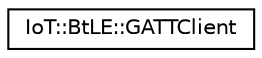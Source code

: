 digraph "Graphical Class Hierarchy"
{
 // LATEX_PDF_SIZE
  edge [fontname="Helvetica",fontsize="10",labelfontname="Helvetica",labelfontsize="10"];
  node [fontname="Helvetica",fontsize="10",shape=record];
  rankdir="LR";
  Node0 [label="IoT::BtLE::GATTClient",height=0.2,width=0.4,color="black", fillcolor="white", style="filled",URL="$classIoT_1_1BtLE_1_1GATTClient.html",tooltip=" "];
}
